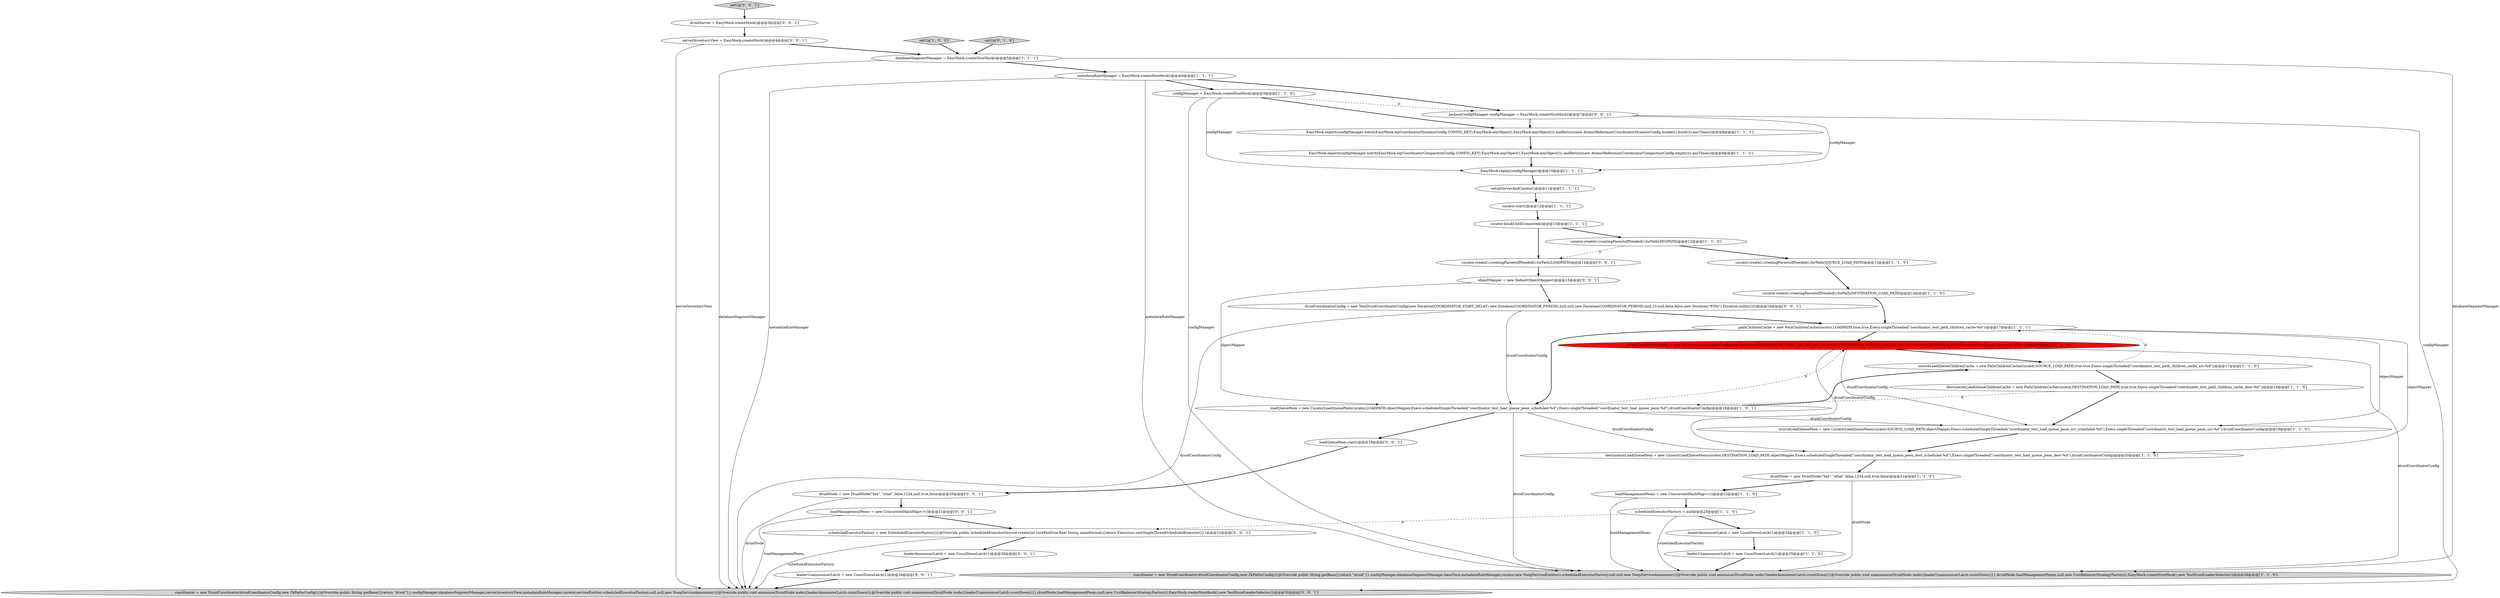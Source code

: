 digraph {
5 [style = filled, label = "loadManagementPeons = new ConcurrentHashMap<>()@@@22@@@['1', '1', '0']", fillcolor = white, shape = ellipse image = "AAA0AAABBB1BBB"];
37 [style = filled, label = "druidCoordinatorConfig = new TestDruidCoordinatorConfig(new Duration(COORDINATOR_START_DELAY),new Duration(COORDINATOR_PERIOD),null,null,new Duration(COORDINATOR_PERIOD),null,10,null,false,false,new Duration(\"PT0s\"),Duration.millis(10))@@@16@@@['0', '0', '1']", fillcolor = white, shape = ellipse image = "AAA0AAABBB3BBB"];
1 [style = filled, label = "pathChildrenCache = new PathChildrenCache(curator,LOADPATH,true,true,Execs.singleThreaded(\"coordinator_test_path_children_cache-%d\"))@@@17@@@['1', '1', '1']", fillcolor = white, shape = ellipse image = "AAA0AAABBB1BBB"];
8 [style = filled, label = "scheduledExecutorFactory = null@@@23@@@['1', '1', '0']", fillcolor = white, shape = ellipse image = "AAA0AAABBB1BBB"];
6 [style = filled, label = "setupServerAndCurator()@@@11@@@['1', '1', '1']", fillcolor = white, shape = ellipse image = "AAA0AAABBB1BBB"];
23 [style = filled, label = "curator.create().creatingParentsIfNeeded().forPath(SEGPATH)@@@12@@@['1', '1', '0']", fillcolor = white, shape = ellipse image = "AAA0AAABBB1BBB"];
13 [style = filled, label = "coordinator = new DruidCoordinator(druidCoordinatorConfig,new ZkPathsConfig(){@Override public String getBase(){return \"druid\"}},configManager,databaseSegmentManager,baseView,metadataRuleManager,curator,new NoopServiceEmitter(),scheduledExecutorFactory,null,null,new NoopServiceAnnouncer(){@Override public void announce(DruidNode node){leaderAnnouncerLatch.countDown()}@Override public void unannounce(DruidNode node){leaderUnannouncerLatch.countDown()}},druidNode,loadManagementPeons,null,new CostBalancerStrategyFactory(),EasyMock.createNiceMock(),new TestDruidLeaderSelector())@@@26@@@['1', '1', '0']", fillcolor = lightgray, shape = ellipse image = "AAA0AAABBB1BBB"];
14 [style = filled, label = "databaseSegmentManager = EasyMock.createNiceMock()@@@5@@@['1', '1', '1']", fillcolor = white, shape = ellipse image = "AAA0AAABBB1BBB"];
11 [style = filled, label = "sourceLoadQueuePeon = new CuratorLoadQueuePeon(curator,SOURCE_LOAD_PATH,objectMapper,Execs.scheduledSingleThreaded(\"coordinator_test_load_queue_peon_src_scheduled-%d\"),Execs.singleThreaded(\"coordinator_test_load_queue_peon_src-%d\"),druidCoordinatorConfig)@@@19@@@['1', '1', '0']", fillcolor = white, shape = ellipse image = "AAA0AAABBB1BBB"];
24 [style = filled, label = "metadataRuleManager = EasyMock.createNiceMock()@@@6@@@['1', '1', '1']", fillcolor = white, shape = ellipse image = "AAA0AAABBB1BBB"];
10 [style = filled, label = "setUp['1', '0', '0']", fillcolor = lightgray, shape = diamond image = "AAA0AAABBB1BBB"];
31 [style = filled, label = "loadQueuePeon.start()@@@19@@@['0', '0', '1']", fillcolor = white, shape = ellipse image = "AAA0AAABBB3BBB"];
33 [style = filled, label = "setUp['0', '0', '1']", fillcolor = lightgray, shape = diamond image = "AAA0AAABBB3BBB"];
26 [style = filled, label = "setUp['0', '1', '0']", fillcolor = lightgray, shape = diamond image = "AAA0AAABBB2BBB"];
9 [style = filled, label = "EasyMock.expect(configManager.watch(EasyMock.eq(CoordinatorDynamicConfig.CONFIG_KEY),EasyMock.anyObject(),EasyMock.anyObject())).andReturn(new AtomicReference(CoordinatorDynamicConfig.builder().build())).anyTimes()@@@8@@@['1', '1', '1']", fillcolor = white, shape = ellipse image = "AAA0AAABBB1BBB"];
40 [style = filled, label = "coordinator = new DruidCoordinator(druidCoordinatorConfig,new ZkPathsConfig(){@Override public String getBase(){return \"druid\"}},configManager,databaseSegmentManager,serverInventoryView,metadataRuleManager,curator,serviceEmitter,scheduledExecutorFactory,null,null,new NoopServiceAnnouncer(){@Override public void announce(DruidNode node){leaderAnnouncerLatch.countDown()}@Override public void unannounce(DruidNode node){leaderUnannouncerLatch.countDown()}},druidNode,loadManagementPeons,null,new CostBalancerStrategyFactory(),EasyMock.createNiceMock(),new TestDruidLeaderSelector())@@@30@@@['0', '0', '1']", fillcolor = lightgray, shape = ellipse image = "AAA0AAABBB3BBB"];
0 [style = filled, label = "destinationLoadQueuePeon = new CuratorLoadQueuePeon(curator,DESTINATION_LOAD_PATH,objectMapper,Execs.scheduledSingleThreaded(\"coordinator_test_load_queue_peon_dest_scheduled-%d\"),Execs.singleThreaded(\"coordinator_test_load_queue_peon_dest-%d\"),druidCoordinatorConfig)@@@20@@@['1', '1', '0']", fillcolor = white, shape = ellipse image = "AAA0AAABBB1BBB"];
22 [style = filled, label = "curator.create().creatingParentsIfNeeded().forPath(DESTINATION_LOAD_PATH)@@@14@@@['1', '1', '0']", fillcolor = white, shape = ellipse image = "AAA0AAABBB1BBB"];
19 [style = filled, label = "curator.create().creatingParentsIfNeeded().forPath(SOURCE_LOAD_PATH)@@@13@@@['1', '1', '0']", fillcolor = white, shape = ellipse image = "AAA0AAABBB1BBB"];
27 [style = filled, label = "druidServer = EasyMock.createMock()@@@3@@@['0', '0', '1']", fillcolor = white, shape = ellipse image = "AAA0AAABBB3BBB"];
35 [style = filled, label = "objectMapper = new DefaultObjectMapper()@@@15@@@['0', '0', '1']", fillcolor = white, shape = ellipse image = "AAA0AAABBB3BBB"];
38 [style = filled, label = "serverInventoryView = EasyMock.createMock()@@@4@@@['0', '0', '1']", fillcolor = white, shape = ellipse image = "AAA0AAABBB3BBB"];
15 [style = filled, label = "configManager = EasyMock.createNiceMock()@@@5@@@['1', '1', '0']", fillcolor = white, shape = ellipse image = "AAA0AAABBB1BBB"];
28 [style = filled, label = "druidNode = new DruidNode(\"hey\",\"what\",false,1234,null,true,false)@@@20@@@['0', '0', '1']", fillcolor = white, shape = ellipse image = "AAA0AAABBB3BBB"];
20 [style = filled, label = "destinationLoadQueueChildrenCache = new PathChildrenCache(curator,DESTINATION_LOAD_PATH,true,true,Execs.singleThreaded(\"coordinator_test_path_children_cache_dest-%d\"))@@@18@@@['1', '1', '0']", fillcolor = white, shape = ellipse image = "AAA0AAABBB1BBB"];
16 [style = filled, label = "sourceLoadQueueChildrenCache = new PathChildrenCache(curator,SOURCE_LOAD_PATH,true,true,Execs.singleThreaded(\"coordinator_test_path_children_cache_src-%d\"))@@@17@@@['1', '1', '0']", fillcolor = white, shape = ellipse image = "AAA0AAABBB1BBB"];
32 [style = filled, label = "leaderUnannouncerLatch = new CountDownLatch(1)@@@29@@@['0', '0', '1']", fillcolor = white, shape = ellipse image = "AAA0AAABBB3BBB"];
18 [style = filled, label = "druidNode = new DruidNode(\"hey\",\"what\",false,1234,null,true,false)@@@21@@@['1', '1', '0']", fillcolor = white, shape = ellipse image = "AAA0AAABBB1BBB"];
12 [style = filled, label = "curator.start()@@@12@@@['1', '1', '1']", fillcolor = white, shape = ellipse image = "AAA0AAABBB1BBB"];
39 [style = filled, label = "loadManagementPeons = new ConcurrentHashMap<>()@@@21@@@['0', '0', '1']", fillcolor = white, shape = ellipse image = "AAA0AAABBB3BBB"];
34 [style = filled, label = "curator.create().creatingParentsIfNeeded().forPath(LOADPATH)@@@14@@@['0', '0', '1']", fillcolor = white, shape = ellipse image = "AAA0AAABBB3BBB"];
7 [style = filled, label = "curator.blockUntilConnected()@@@13@@@['1', '1', '1']", fillcolor = white, shape = ellipse image = "AAA0AAABBB1BBB"];
2 [style = filled, label = "EasyMock.expect(configManager.watch(EasyMock.eq(CoordinatorCompactionConfig.CONFIG_KEY),EasyMock.anyObject(),EasyMock.anyObject())).andReturn(new AtomicReference(CoordinatorCompactionConfig.empty())).anyTimes()@@@9@@@['1', '1', '1']", fillcolor = white, shape = ellipse image = "AAA0AAABBB1BBB"];
30 [style = filled, label = "scheduledExecutorFactory = new ScheduledExecutorFactory(){@Override public ScheduledExecutorService create(int corePoolSize,final String nameFormat){return Executors.newSingleThreadScheduledExecutor()}}@@@22@@@['0', '0', '1']", fillcolor = white, shape = ellipse image = "AAA0AAABBB3BBB"];
21 [style = filled, label = "EasyMock.replay(configManager)@@@10@@@['1', '1', '1']", fillcolor = white, shape = ellipse image = "AAA0AAABBB1BBB"];
29 [style = filled, label = "leaderAnnouncerLatch = new CountDownLatch(1)@@@28@@@['0', '0', '1']", fillcolor = white, shape = ellipse image = "AAA0AAABBB3BBB"];
36 [style = filled, label = "JacksonConfigManager configManager = EasyMock.createNiceMock()@@@7@@@['0', '0', '1']", fillcolor = white, shape = ellipse image = "AAA0AAABBB3BBB"];
25 [style = filled, label = "druidCoordinatorConfig = new TestDruidCoordinatorConfig(new Duration(COORDINATOR_START_DELAY),new Duration(COORDINATOR_PERIOD),null,null,new Duration(COORDINATOR_PERIOD),null,10,null,new Duration(\"PT0s\"))@@@16@@@['0', '1', '0']", fillcolor = red, shape = ellipse image = "AAA1AAABBB2BBB"];
3 [style = filled, label = "leaderUnannouncerLatch = new CountDownLatch(1)@@@25@@@['1', '1', '0']", fillcolor = white, shape = ellipse image = "AAA0AAABBB1BBB"];
17 [style = filled, label = "loadQueuePeon = new CuratorLoadQueuePeon(curator,LOADPATH,objectMapper,Execs.scheduledSingleThreaded(\"coordinator_test_load_queue_peon_scheduled-%d\"),Execs.singleThreaded(\"coordinator_test_load_queue_peon-%d\"),druidCoordinatorConfig)@@@18@@@['1', '0', '1']", fillcolor = white, shape = ellipse image = "AAA0AAABBB1BBB"];
4 [style = filled, label = "leaderAnnouncerLatch = new CountDownLatch(1)@@@24@@@['1', '1', '0']", fillcolor = white, shape = ellipse image = "AAA0AAABBB1BBB"];
14->24 [style = bold, label=""];
5->8 [style = bold, label=""];
4->3 [style = bold, label=""];
27->38 [style = bold, label=""];
16->1 [style = dashed, label="0"];
36->9 [style = bold, label=""];
15->21 [style = solid, label="configManager"];
8->13 [style = solid, label="scheduledExecutorFactory"];
23->34 [style = dashed, label="0"];
37->17 [style = solid, label="druidCoordinatorConfig"];
21->6 [style = bold, label=""];
10->14 [style = bold, label=""];
9->2 [style = bold, label=""];
17->0 [style = solid, label="druidCoordinatorConfig"];
28->39 [style = bold, label=""];
17->31 [style = bold, label=""];
37->1 [style = bold, label=""];
26->14 [style = bold, label=""];
37->40 [style = solid, label="druidCoordinatorConfig"];
18->13 [style = solid, label="druidNode"];
15->36 [style = dashed, label="0"];
25->16 [style = bold, label=""];
33->27 [style = bold, label=""];
1->11 [style = solid, label="objectMapper"];
30->29 [style = bold, label=""];
12->7 [style = bold, label=""];
5->13 [style = solid, label="loadManagementPeons"];
25->0 [style = solid, label="druidCoordinatorConfig"];
38->14 [style = bold, label=""];
1->17 [style = bold, label=""];
17->25 [style = dashed, label="0"];
24->13 [style = solid, label="metadataRuleManager"];
39->30 [style = bold, label=""];
14->13 [style = solid, label="databaseSegmentManager"];
24->36 [style = bold, label=""];
39->40 [style = solid, label="loadManagementPeons"];
11->0 [style = bold, label=""];
7->34 [style = bold, label=""];
35->37 [style = bold, label=""];
15->9 [style = bold, label=""];
2->21 [style = bold, label=""];
25->13 [style = solid, label="druidCoordinatorConfig"];
18->5 [style = bold, label=""];
23->19 [style = bold, label=""];
7->23 [style = bold, label=""];
29->32 [style = bold, label=""];
32->40 [style = bold, label=""];
24->40 [style = solid, label="metadataRuleManager"];
17->13 [style = solid, label="druidCoordinatorConfig"];
15->13 [style = solid, label="configManager"];
36->40 [style = solid, label="configManager"];
35->17 [style = solid, label="objectMapper"];
3->13 [style = bold, label=""];
1->0 [style = solid, label="objectMapper"];
36->21 [style = solid, label="configManager"];
20->17 [style = dashed, label="0"];
0->18 [style = bold, label=""];
25->11 [style = solid, label="druidCoordinatorConfig"];
8->30 [style = dashed, label="0"];
30->40 [style = solid, label="scheduledExecutorFactory"];
22->1 [style = bold, label=""];
8->4 [style = bold, label=""];
34->35 [style = bold, label=""];
31->28 [style = bold, label=""];
38->40 [style = solid, label="serverInventoryView"];
28->40 [style = solid, label="druidNode"];
16->20 [style = bold, label=""];
17->11 [style = solid, label="druidCoordinatorConfig"];
19->22 [style = bold, label=""];
1->25 [style = bold, label=""];
14->40 [style = solid, label="databaseSegmentManager"];
17->16 [style = bold, label=""];
20->11 [style = bold, label=""];
24->15 [style = bold, label=""];
6->12 [style = bold, label=""];
}
